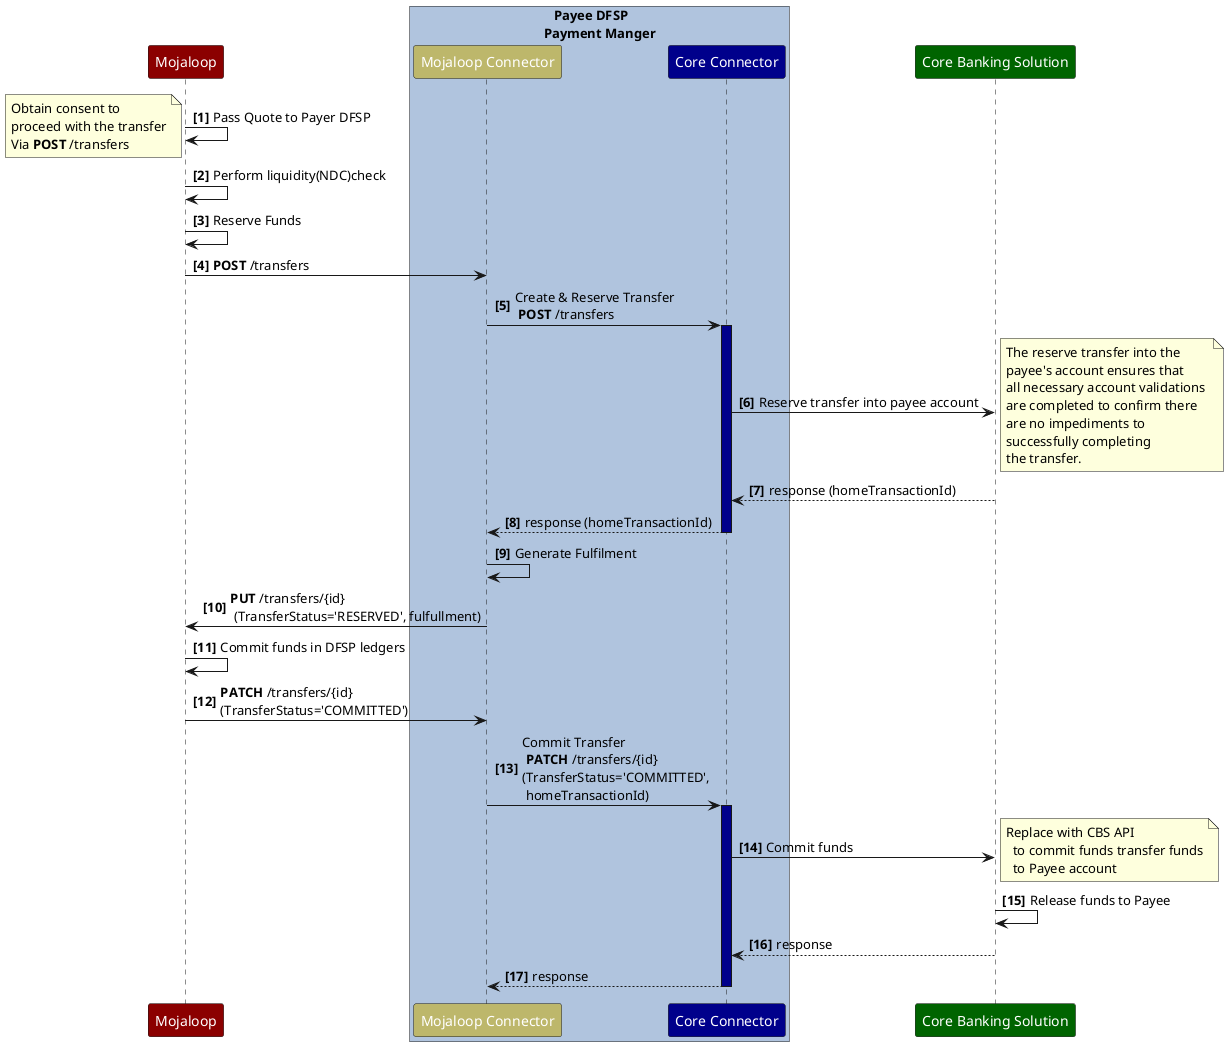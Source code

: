 @startuml PayeeDFSPIdealPatternTransfer
/'*****
--------------
******'/

' declare title
' title PayeeDFSPIdealPatternTransfer
' declare actors
skinparam participant {
  FontColor white
}
participant "Mojaloop" as Switch #DarkRed
box "   Payee DFSP\nPayment Manger" #LightSteelBlue
  participant "Mojaloop Connector" as MC #DarkKhaki
  participant "Core Connector" as CC  #DarkBlue
end box
participant "Core Banking Solution" as CBS #DarkGreen

autonumber 1 1 "<b>[0]"

Switch->Switch: Pass Quote to Payer DFSP
note left
Obtain consent to 
proceed with the transfer
Via **POST** /transfers
end note
    Switch-> Switch: Perform liquidity(NDC)check
    Switch->Switch: Reserve Funds
    Switch->MC: **POST** /transfers
    MC->CC: Create & Reserve Transfer\n **POST** /transfers 
    activate CC #DarkBlue
    CC->CBS: Reserve transfer into payee account 
note right 
  The reserve transfer into the 
  payee's account ensures that 
  all necessary account validations 
  are completed to confirm there 
  are no impediments to 
  successfully completing 
  the transfer.
end note
    CBS-->CC: response (homeTransactionId)
    CC-->MC: response (homeTransactionId)
    deactivate CC
    MC->MC: Generate Fulfilment
    MC->Switch: **PUT** /transfers/{id}\n (TransferStatus='RESERVED', fulfullment)
    Switch->Switch: Commit funds in DFSP ledgers
    Switch->MC: **PATCH** /transfers/{id} \n(TransferStatus='COMMITTED')
    MC->CC: Commit Transfer\n **PATCH** /transfers/{id} \n(TransferStatus='COMMITTED',\n homeTransactionId) 
    activate CC #DarkBlue
    CC->CBS: Commit funds 
note right 
  Replace with CBS API
    to commit funds transfer funds
    to Payee account
end note
    CBS->CBS: Release funds to Payee 
    CBS-->CC: response
    CC-->MC: response
    deactivate CC

@enduml